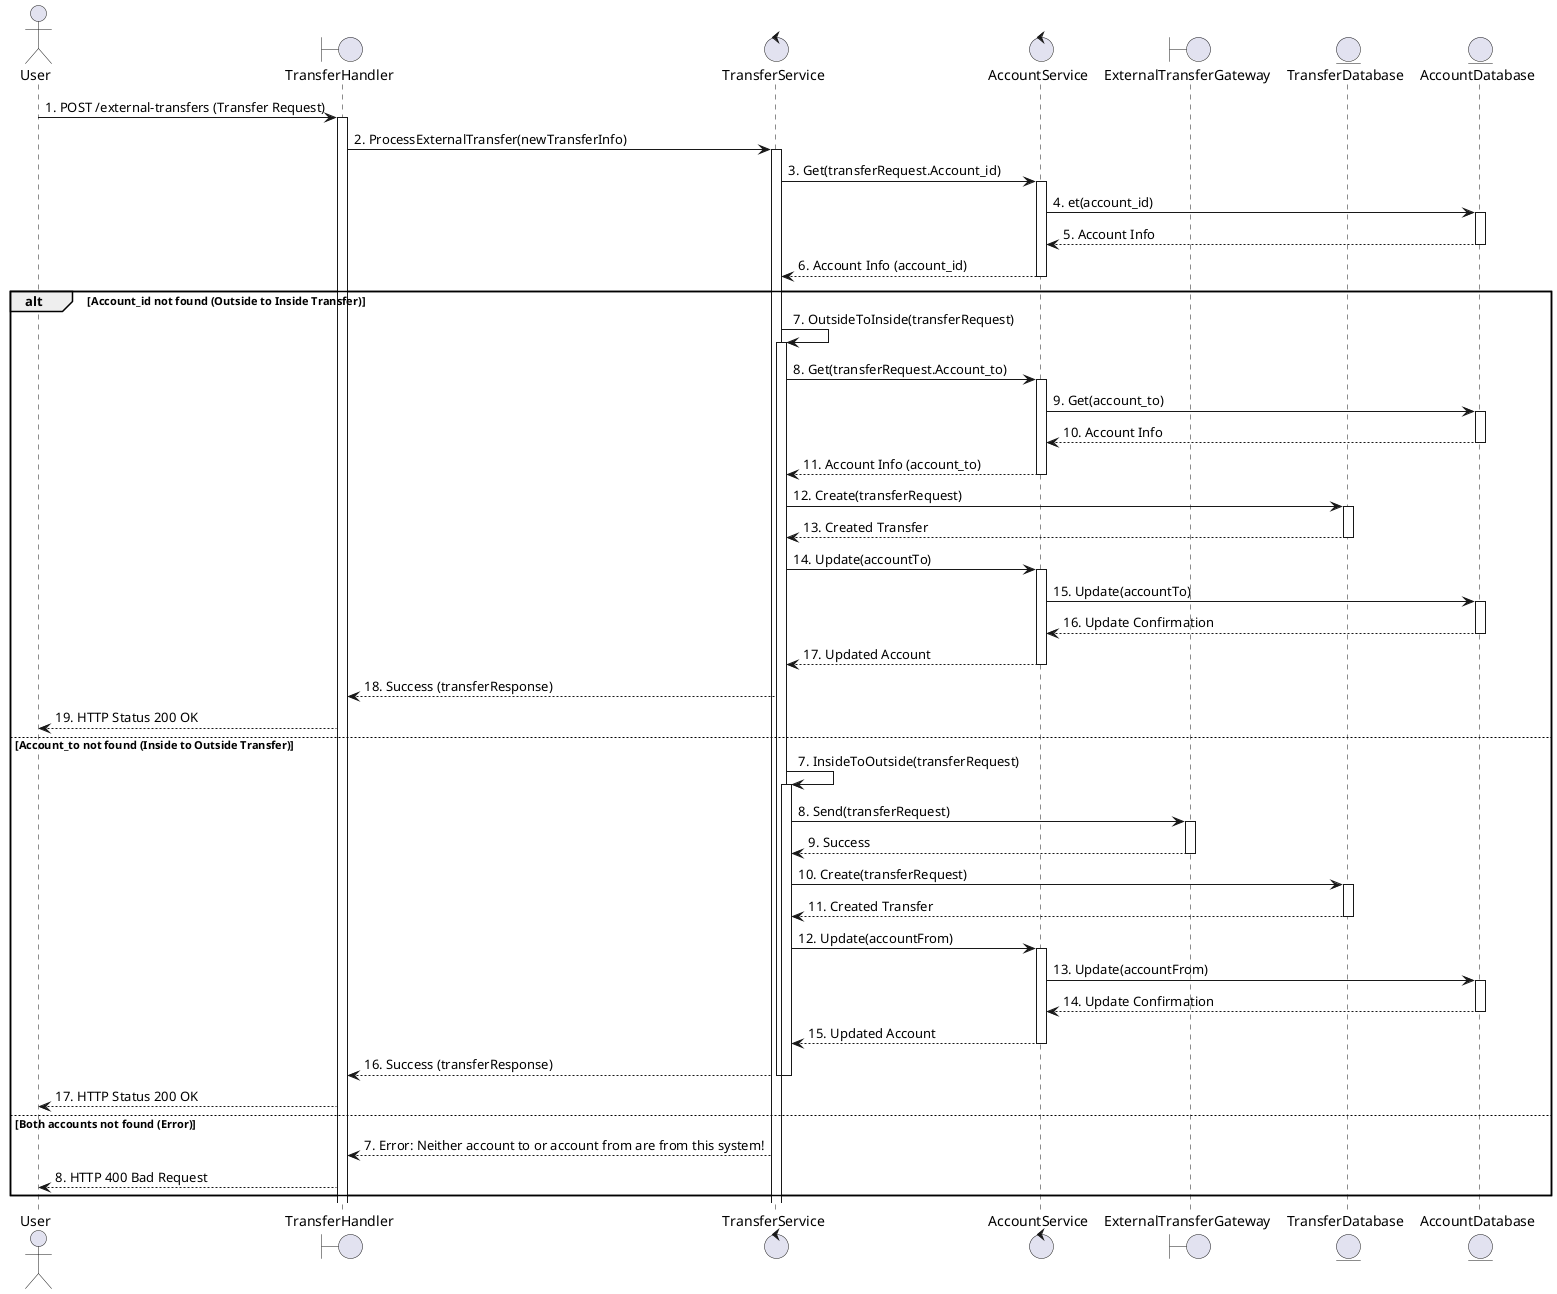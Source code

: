 @startuml
actor User
boundary "TransferHandler" as Controller
control "TransferService" as TransferService
control "AccountService" as AccountService
boundary "ExternalTransferGateway" as Gateway
entity "TransferDatabase" as TransferDB
entity "AccountDatabase" as AccountDB

User -> Controller: 1. POST /external-transfers (Transfer Request)
activate Controller
Controller -> TransferService: 2. ProcessExternalTransfer(newTransferInfo)
activate TransferService

TransferService -> AccountService: 3. Get(transferRequest.Account_id)
activate AccountService
AccountService -> AccountDB: 4. et(account_id)
activate AccountDB
AccountDB --> AccountService: 5. Account Info
deactivate AccountDB
AccountService --> TransferService: 6. Account Info (account_id)
deactivate AccountService

alt Account_id not found (Outside to Inside Transfer)
    TransferService -> TransferService: 7. OutsideToInside(transferRequest)
    activate TransferService
    TransferService -> AccountService: 8. Get(transferRequest.Account_to)
    activate AccountService
    AccountService -> AccountDB: 9. Get(account_to)
    activate AccountDB
    AccountDB --> AccountService: 10. Account Info
    deactivate AccountDB
    AccountService --> TransferService: 11. Account Info (account_to)
    deactivate AccountService

    TransferService -> TransferDB: 12. Create(transferRequest)
    activate TransferDB
    TransferDB --> TransferService: 13. Created Transfer
    deactivate TransferDB

    TransferService -> AccountService: 14. Update(accountTo)
    activate AccountService
    AccountService -> AccountDB: 15. Update(accountTo)
    activate AccountDB
    AccountDB --> AccountService: 16. Update Confirmation
    deactivate AccountDB
    AccountService --> TransferService: 17. Updated Account
    deactivate AccountService
    TransferService --> Controller: 18. Success (transferResponse)
    Controller --> User: 19. HTTP Status 200 OK

else Account_to not found (Inside to Outside Transfer)
    TransferService -> TransferService: 7. InsideToOutside(transferRequest)
    activate TransferService
    TransferService -> Gateway: 8. Send(transferRequest)
    activate Gateway
    Gateway --> TransferService: 9. Success
    deactivate Gateway

    TransferService -> TransferDB: 10. Create(transferRequest)
    activate TransferDB
    TransferDB --> TransferService: 11. Created Transfer
    deactivate TransferDB

    TransferService -> AccountService: 12. Update(accountFrom)
    activate AccountService
    AccountService -> AccountDB: 13. Update(accountFrom)
    activate AccountDB
    AccountDB --> AccountService: 14. Update Confirmation
    deactivate AccountDB
    AccountService --> TransferService: 15. Updated Account
    deactivate AccountService
    TransferService --> Controller: 16. Success (transferResponse)
    deactivate TransferService
    deactivate TransferService
    Controller --> User: 17. HTTP Status 200 OK

else Both accounts not found (Error)
    TransferService --> Controller: 7. Error: Neither account to or account from are from this system!
    Controller --> User: 8. HTTP 400 Bad Request 
end
@enduml